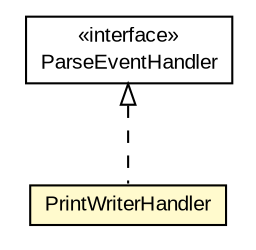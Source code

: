 #!/usr/local/bin/dot
#
# Class diagram 
# Generated by UMLGraph version R5_6-24-gf6e263 (http://www.umlgraph.org/)
#

digraph G {
	edge [fontname="arial",fontsize=10,labelfontname="arial",labelfontsize=10];
	node [fontname="arial",fontsize=10,shape=plaintext];
	nodesep=0.25;
	ranksep=0.5;
	// net.trajano.jetng.test.PrintWriterHandler
	c84 [label=<<table title="net.trajano.jetng.test.PrintWriterHandler" border="0" cellborder="1" cellspacing="0" cellpadding="2" port="p" bgcolor="lemonChiffon" href="./PrintWriterHandler.html">
		<tr><td><table border="0" cellspacing="0" cellpadding="1">
<tr><td align="center" balign="center"> PrintWriterHandler </td></tr>
		</table></td></tr>
		</table>>, URL="./PrintWriterHandler.html", fontname="arial", fontcolor="black", fontsize=10.0];
	//net.trajano.jetng.test.PrintWriterHandler implements net.trajano.jetng.ParseEventHandler
	c91:p -> c84:p [dir=back,arrowtail=empty,style=dashed];
	// net.trajano.jetng.ParseEventHandler
	c91 [label=<<table title="net.trajano.jetng.ParseEventHandler" border="0" cellborder="1" cellspacing="0" cellpadding="2" port="p" href="http://java.sun.com/j2se/1.4.2/docs/api/net/trajano/jetng/ParseEventHandler.html">
		<tr><td><table border="0" cellspacing="0" cellpadding="1">
<tr><td align="center" balign="center"> &#171;interface&#187; </td></tr>
<tr><td align="center" balign="center"> ParseEventHandler </td></tr>
		</table></td></tr>
		</table>>, URL="http://java.sun.com/j2se/1.4.2/docs/api/net/trajano/jetng/ParseEventHandler.html", fontname="arial", fontcolor="black", fontsize=10.0];
}

